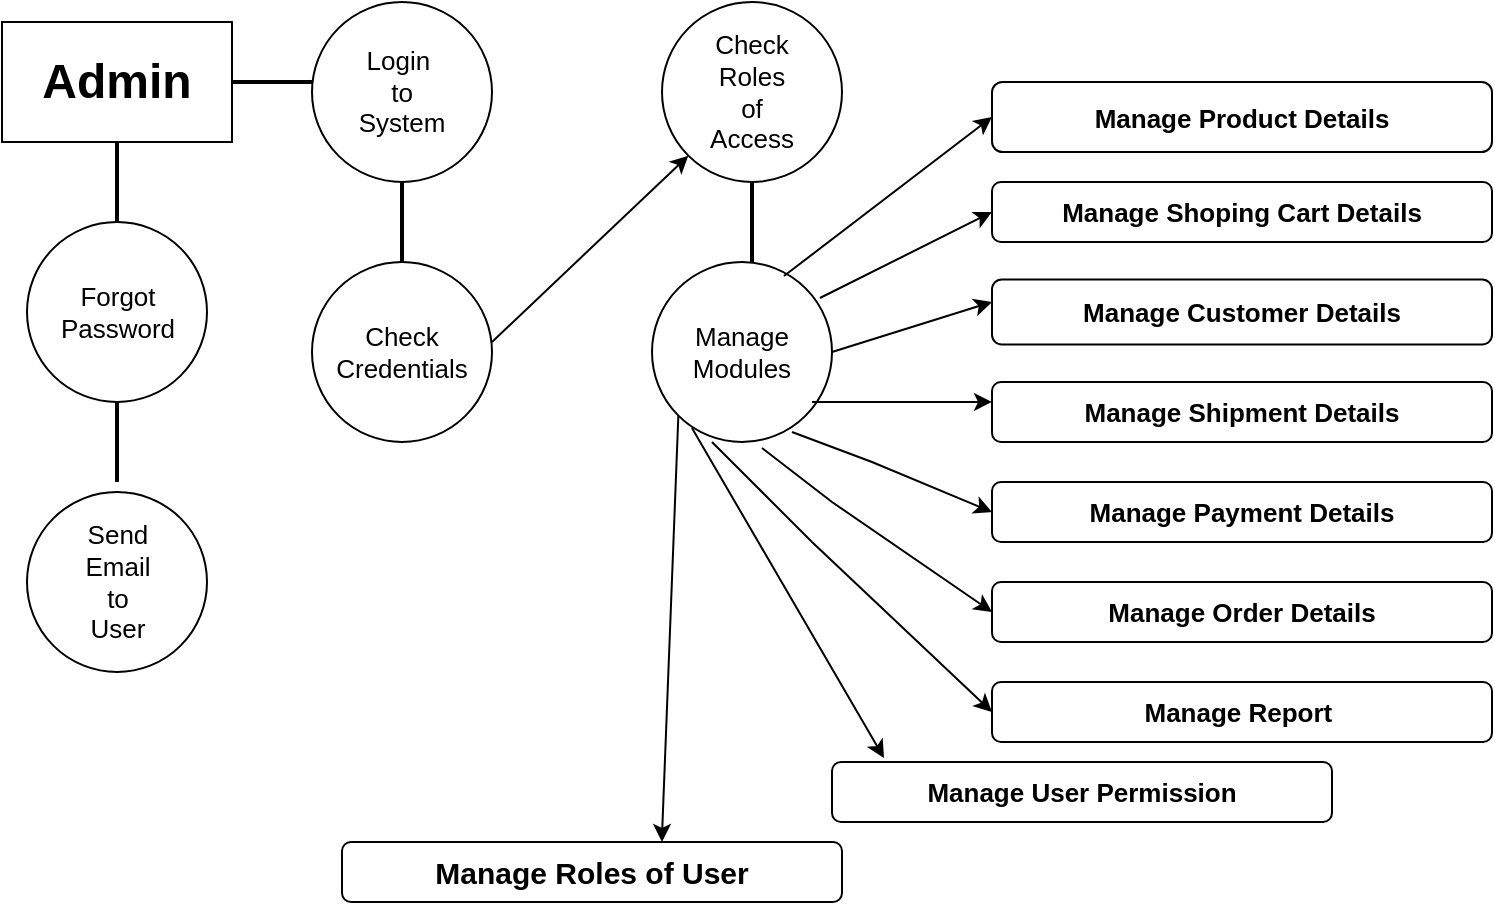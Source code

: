 <mxfile version="20.8.16" type="device"><diagram name="Page-1" id="2AH6BxICwEyonVlZyOR0"><mxGraphModel dx="778" dy="772" grid="1" gridSize="10" guides="1" tooltips="1" connect="1" arrows="1" fold="1" page="1" pageScale="1" pageWidth="850" pageHeight="1100" math="0" shadow="0"><root><mxCell id="0"/><mxCell id="1" parent="0"/><mxCell id="SVSTIgtks_Bs_yxANWhG-1" value="&lt;h1&gt;Admin&lt;/h1&gt;" style="rounded=0;whiteSpace=wrap;html=1;" parent="1" vertex="1"><mxGeometry x="5" y="40" width="115" height="60" as="geometry"/></mxCell><mxCell id="SVSTIgtks_Bs_yxANWhG-8" value="" style="line;strokeWidth=2;html=1;fontSize=13;" parent="1" vertex="1"><mxGeometry x="120" y="65" width="40" height="10" as="geometry"/></mxCell><mxCell id="SVSTIgtks_Bs_yxANWhG-9" value="Login&amp;nbsp;&lt;br&gt;to&lt;br&gt;System" style="ellipse;whiteSpace=wrap;html=1;aspect=fixed;fontSize=13;" parent="1" vertex="1"><mxGeometry x="160" y="30" width="90" height="90" as="geometry"/></mxCell><mxCell id="SVSTIgtks_Bs_yxANWhG-12" value="" style="line;strokeWidth=2;direction=south;html=1;fontSize=13;" parent="1" vertex="1"><mxGeometry x="57.5" y="100" width="10" height="40" as="geometry"/></mxCell><mxCell id="SVSTIgtks_Bs_yxANWhG-13" value="Forgot&lt;br&gt;Password" style="ellipse;whiteSpace=wrap;html=1;aspect=fixed;fontSize=13;" parent="1" vertex="1"><mxGeometry x="17.5" y="140" width="90" height="90" as="geometry"/></mxCell><mxCell id="SVSTIgtks_Bs_yxANWhG-14" value="" style="line;strokeWidth=2;direction=south;html=1;fontSize=13;" parent="1" vertex="1"><mxGeometry x="57.5" y="230" width="10" height="40" as="geometry"/></mxCell><mxCell id="SVSTIgtks_Bs_yxANWhG-15" value="Send&lt;br&gt;Email&lt;br&gt;to&lt;br&gt;User" style="ellipse;whiteSpace=wrap;html=1;aspect=fixed;fontSize=13;" parent="1" vertex="1"><mxGeometry x="17.5" y="275" width="90" height="90" as="geometry"/></mxCell><mxCell id="SVSTIgtks_Bs_yxANWhG-16" value="" style="line;strokeWidth=2;direction=south;html=1;fontSize=13;" parent="1" vertex="1"><mxGeometry x="200" y="120" width="10" height="40" as="geometry"/></mxCell><mxCell id="SVSTIgtks_Bs_yxANWhG-17" value="Check&lt;br&gt;Credentials" style="ellipse;whiteSpace=wrap;html=1;aspect=fixed;fontSize=13;" parent="1" vertex="1"><mxGeometry x="160" y="160" width="90" height="90" as="geometry"/></mxCell><mxCell id="SVSTIgtks_Bs_yxANWhG-19" value="" style="endArrow=classic;html=1;rounded=0;fontSize=13;entryX=0;entryY=1;entryDx=0;entryDy=0;" parent="1" target="SVSTIgtks_Bs_yxANWhG-21" edge="1"><mxGeometry width="50" height="50" relative="1" as="geometry"><mxPoint x="250" y="200" as="sourcePoint"/><mxPoint x="340" y="120" as="targetPoint"/></mxGeometry></mxCell><mxCell id="SVSTIgtks_Bs_yxANWhG-21" value="Check&lt;br&gt;Roles&lt;br&gt;of&lt;br&gt;Access" style="ellipse;whiteSpace=wrap;html=1;aspect=fixed;fontSize=13;" parent="1" vertex="1"><mxGeometry x="335" y="30" width="90" height="90" as="geometry"/></mxCell><mxCell id="SVSTIgtks_Bs_yxANWhG-22" value="" style="line;strokeWidth=2;direction=south;html=1;fontSize=13;" parent="1" vertex="1"><mxGeometry x="375" y="120" width="10" height="40" as="geometry"/></mxCell><mxCell id="SVSTIgtks_Bs_yxANWhG-25" value="Manage&lt;br&gt;Modules" style="ellipse;whiteSpace=wrap;html=1;aspect=fixed;fontSize=13;" parent="1" vertex="1"><mxGeometry x="330" y="160" width="90" height="90" as="geometry"/></mxCell><mxCell id="SVSTIgtks_Bs_yxANWhG-26" value="" style="endArrow=classic;html=1;rounded=0;fontSize=13;entryX=0;entryY=0.5;entryDx=0;entryDy=0;exitX=0.733;exitY=0.078;exitDx=0;exitDy=0;exitPerimeter=0;" parent="1" source="SVSTIgtks_Bs_yxANWhG-25" target="SVSTIgtks_Bs_yxANWhG-27" edge="1"><mxGeometry width="50" height="50" relative="1" as="geometry"><mxPoint x="410" y="180" as="sourcePoint"/><mxPoint x="480" y="110" as="targetPoint"/></mxGeometry></mxCell><mxCell id="SVSTIgtks_Bs_yxANWhG-27" value="Manage Product Details" style="rounded=1;whiteSpace=wrap;html=1;fontSize=13;fontStyle=1" parent="1" vertex="1"><mxGeometry x="500" y="70" width="250" height="35" as="geometry"/></mxCell><mxCell id="SVSTIgtks_Bs_yxANWhG-28" value="" style="endArrow=classic;html=1;rounded=0;fontSize=13;exitX=0.933;exitY=0.2;exitDx=0;exitDy=0;exitPerimeter=0;entryX=0;entryY=0.5;entryDx=0;entryDy=0;" parent="1" source="SVSTIgtks_Bs_yxANWhG-25" target="SVSTIgtks_Bs_yxANWhG-29" edge="1"><mxGeometry width="50" height="50" relative="1" as="geometry"><mxPoint x="420" y="200" as="sourcePoint"/><mxPoint x="490" y="140" as="targetPoint"/></mxGeometry></mxCell><mxCell id="SVSTIgtks_Bs_yxANWhG-29" value="Manage Shoping Cart Details" style="whiteSpace=wrap;html=1;fontSize=13;rounded=1;fontStyle=1;" parent="1" vertex="1"><mxGeometry x="500" y="120" width="250" height="30" as="geometry"/></mxCell><mxCell id="SVSTIgtks_Bs_yxANWhG-30" value="" style="endArrow=classic;html=1;rounded=0;fontSize=13;exitX=1;exitY=0.5;exitDx=0;exitDy=0;" parent="1" source="SVSTIgtks_Bs_yxANWhG-25" edge="1"><mxGeometry width="50" height="50" relative="1" as="geometry"><mxPoint x="425" y="200" as="sourcePoint"/><mxPoint x="500" y="180" as="targetPoint"/><Array as="points"/></mxGeometry></mxCell><mxCell id="SVSTIgtks_Bs_yxANWhG-32" value="&lt;b&gt;Manage Customer Details&lt;/b&gt;" style="rounded=1;whiteSpace=wrap;html=1;fontSize=13;" parent="1" vertex="1"><mxGeometry x="500" y="168.75" width="250" height="32.5" as="geometry"/></mxCell><mxCell id="SVSTIgtks_Bs_yxANWhG-33" value="" style="endArrow=classic;html=1;rounded=0;fontSize=13;entryX=0;entryY=0.333;entryDx=0;entryDy=0;entryPerimeter=0;" parent="1" target="SVSTIgtks_Bs_yxANWhG-34" edge="1"><mxGeometry width="50" height="50" relative="1" as="geometry"><mxPoint x="410" y="230" as="sourcePoint"/><mxPoint x="490" y="220" as="targetPoint"/><Array as="points"><mxPoint x="450" y="230"/></Array></mxGeometry></mxCell><mxCell id="SVSTIgtks_Bs_yxANWhG-34" value="&lt;b&gt;Manage Shipment Details&lt;/b&gt;" style="rounded=1;whiteSpace=wrap;html=1;fontSize=13;" parent="1" vertex="1"><mxGeometry x="500" y="220" width="250" height="30" as="geometry"/></mxCell><mxCell id="SVSTIgtks_Bs_yxANWhG-35" value="Manage Payment Details" style="rounded=1;whiteSpace=wrap;html=1;fontSize=13;fontStyle=1" parent="1" vertex="1"><mxGeometry x="500" y="270" width="250" height="30" as="geometry"/></mxCell><mxCell id="SVSTIgtks_Bs_yxANWhG-36" value="" style="endArrow=classic;html=1;rounded=0;fontSize=13;entryX=0;entryY=0.5;entryDx=0;entryDy=0;" parent="1" target="SVSTIgtks_Bs_yxANWhG-35" edge="1"><mxGeometry width="50" height="50" relative="1" as="geometry"><mxPoint x="400" y="245" as="sourcePoint"/><mxPoint x="490" y="280" as="targetPoint"/><Array as="points"><mxPoint x="440" y="260"/></Array></mxGeometry></mxCell><mxCell id="SVSTIgtks_Bs_yxANWhG-37" value="Manage Order Details" style="rounded=1;whiteSpace=wrap;html=1;fontSize=13;fontStyle=1" parent="1" vertex="1"><mxGeometry x="500" y="320" width="250" height="30" as="geometry"/></mxCell><mxCell id="SVSTIgtks_Bs_yxANWhG-38" value="" style="endArrow=classic;html=1;rounded=0;fontSize=13;exitX=0.611;exitY=1.033;exitDx=0;exitDy=0;exitPerimeter=0;entryX=0;entryY=0.5;entryDx=0;entryDy=0;" parent="1" source="SVSTIgtks_Bs_yxANWhG-25" target="SVSTIgtks_Bs_yxANWhG-37" edge="1"><mxGeometry width="50" height="50" relative="1" as="geometry"><mxPoint x="385" y="275" as="sourcePoint"/><mxPoint x="465" y="295" as="targetPoint"/><Array as="points"><mxPoint x="420" y="280"/></Array></mxGeometry></mxCell><mxCell id="SVSTIgtks_Bs_yxANWhG-39" value="Manage Report&amp;nbsp;" style="rounded=1;whiteSpace=wrap;html=1;fontSize=13;fontStyle=1" parent="1" vertex="1"><mxGeometry x="500" y="370" width="250" height="30" as="geometry"/></mxCell><mxCell id="SVSTIgtks_Bs_yxANWhG-41" value="" style="endArrow=classic;html=1;rounded=0;fontSize=13;entryX=0;entryY=0.5;entryDx=0;entryDy=0;exitX=0.333;exitY=1;exitDx=0;exitDy=0;exitPerimeter=0;" parent="1" source="SVSTIgtks_Bs_yxANWhG-25" target="SVSTIgtks_Bs_yxANWhG-39" edge="1"><mxGeometry width="50" height="50" relative="1" as="geometry"><mxPoint x="370" y="260" as="sourcePoint"/><mxPoint x="400" y="350" as="targetPoint"/><Array as="points"><mxPoint x="410" y="300"/></Array></mxGeometry></mxCell><mxCell id="SVSTIgtks_Bs_yxANWhG-44" value="Manage User Permission" style="rounded=1;whiteSpace=wrap;html=1;fontSize=13;fontStyle=1" parent="1" vertex="1"><mxGeometry x="420" y="410" width="250" height="30" as="geometry"/></mxCell><mxCell id="SVSTIgtks_Bs_yxANWhG-46" value="&lt;b&gt;Manage Roles of User&lt;/b&gt;" style="rounded=1;whiteSpace=wrap;html=1;fontSize=15;" parent="1" vertex="1"><mxGeometry x="175" y="450" width="250" height="30" as="geometry"/></mxCell><mxCell id="SVSTIgtks_Bs_yxANWhG-48" value="" style="endArrow=classic;html=1;rounded=0;fontSize=15;entryX=0.104;entryY=-0.067;entryDx=0;entryDy=0;entryPerimeter=0;exitX=0.222;exitY=0.922;exitDx=0;exitDy=0;exitPerimeter=0;" parent="1" source="SVSTIgtks_Bs_yxANWhG-25" target="SVSTIgtks_Bs_yxANWhG-44" edge="1"><mxGeometry width="50" height="50" relative="1" as="geometry"><mxPoint x="350" y="250" as="sourcePoint"/><mxPoint x="350" y="290" as="targetPoint"/><Array as="points"/></mxGeometry></mxCell><mxCell id="SVSTIgtks_Bs_yxANWhG-49" value="" style="endArrow=classic;html=1;rounded=0;fontSize=13;exitX=0;exitY=1;exitDx=0;exitDy=0;" parent="1" source="SVSTIgtks_Bs_yxANWhG-25" edge="1"><mxGeometry width="50" height="50" relative="1" as="geometry"><mxPoint x="290" y="370" as="sourcePoint"/><mxPoint x="335" y="450" as="targetPoint"/><Array as="points"><mxPoint x="335" y="447"/></Array></mxGeometry></mxCell></root></mxGraphModel></diagram></mxfile>